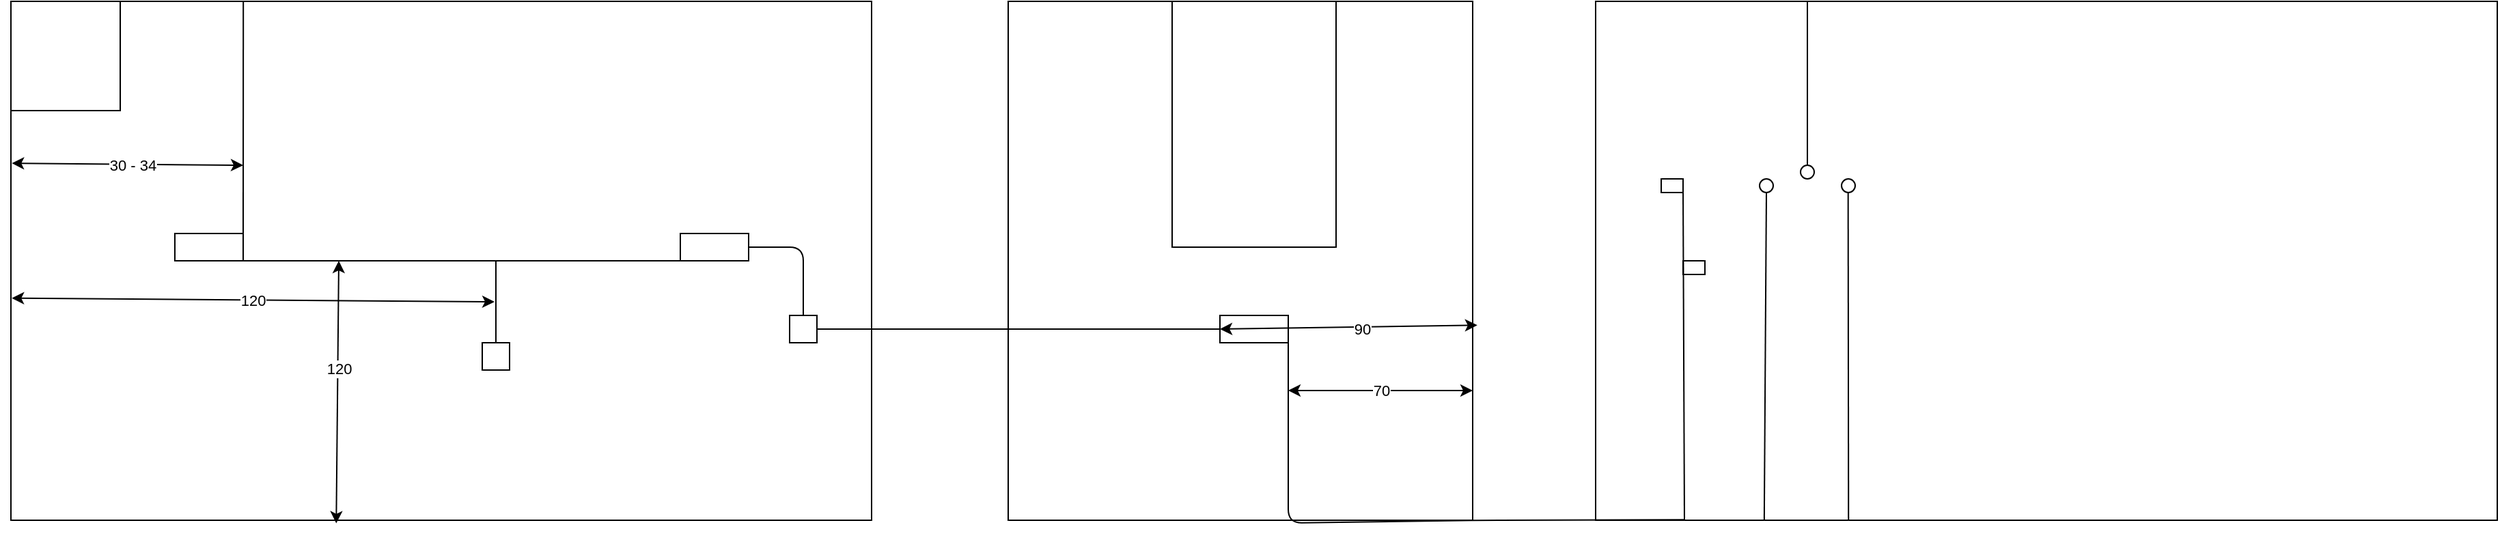 <mxfile version="13.7.9" type="device"><diagram id="cpy1HJVjU57iwefQFTep" name="Page-1"><mxGraphModel dx="2744" dy="1151" grid="1" gridSize="10" guides="1" tooltips="1" connect="1" arrows="1" fold="1" page="1" pageScale="1" pageWidth="850" pageHeight="1100" math="0" shadow="0"><root><mxCell id="0"/><mxCell id="1" parent="0"/><mxCell id="RDCBkQPPjjgeoBEM_LcL-23" value="" style="rounded=0;whiteSpace=wrap;html=1;" vertex="1" parent="1"><mxGeometry x="830" y="230" width="660" height="380" as="geometry"/></mxCell><mxCell id="RDCBkQPPjjgeoBEM_LcL-20" value="" style="rounded=0;whiteSpace=wrap;html=1;" vertex="1" parent="1"><mxGeometry x="400" y="230" width="340" height="380" as="geometry"/></mxCell><mxCell id="RDCBkQPPjjgeoBEM_LcL-2" value="" style="rounded=0;whiteSpace=wrap;html=1;" vertex="1" parent="1"><mxGeometry x="-330" y="230" width="630" height="380" as="geometry"/></mxCell><mxCell id="RDCBkQPPjjgeoBEM_LcL-5" value="" style="whiteSpace=wrap;html=1;aspect=fixed;" vertex="1" parent="1"><mxGeometry x="-330" y="230" width="80" height="80" as="geometry"/></mxCell><mxCell id="RDCBkQPPjjgeoBEM_LcL-6" value="" style="rounded=0;whiteSpace=wrap;html=1;" vertex="1" parent="1"><mxGeometry x="-210" y="400" width="50" height="20" as="geometry"/></mxCell><mxCell id="RDCBkQPPjjgeoBEM_LcL-7" value="" style="endArrow=none;html=1;entryX=1;entryY=0;entryDx=0;entryDy=0;exitX=0.27;exitY=0;exitDx=0;exitDy=0;exitPerimeter=0;" edge="1" parent="1" source="RDCBkQPPjjgeoBEM_LcL-2" target="RDCBkQPPjjgeoBEM_LcL-6"><mxGeometry width="50" height="50" relative="1" as="geometry"><mxPoint x="-50" y="450" as="sourcePoint"/><mxPoint y="400" as="targetPoint"/></mxGeometry></mxCell><mxCell id="RDCBkQPPjjgeoBEM_LcL-9" value="" style="endArrow=none;html=1;exitX=1;exitY=1;exitDx=0;exitDy=0;entryX=0;entryY=1;entryDx=0;entryDy=0;" edge="1" parent="1" source="RDCBkQPPjjgeoBEM_LcL-6" target="RDCBkQPPjjgeoBEM_LcL-10"><mxGeometry width="50" height="50" relative="1" as="geometry"><mxPoint x="-100" y="450" as="sourcePoint"/><mxPoint x="-50" y="400" as="targetPoint"/></mxGeometry></mxCell><mxCell id="RDCBkQPPjjgeoBEM_LcL-10" value="" style="rounded=0;whiteSpace=wrap;html=1;" vertex="1" parent="1"><mxGeometry x="160" y="400" width="50" height="20" as="geometry"/></mxCell><mxCell id="RDCBkQPPjjgeoBEM_LcL-11" value="" style="rounded=0;whiteSpace=wrap;html=1;" vertex="1" parent="1"><mxGeometry x="15" y="480" width="20" height="20" as="geometry"/></mxCell><mxCell id="RDCBkQPPjjgeoBEM_LcL-13" value="" style="endArrow=none;html=1;exitX=0.5;exitY=0;exitDx=0;exitDy=0;" edge="1" parent="1" source="RDCBkQPPjjgeoBEM_LcL-11"><mxGeometry width="50" height="50" relative="1" as="geometry"><mxPoint x="70" y="490" as="sourcePoint"/><mxPoint x="25" y="420" as="targetPoint"/></mxGeometry></mxCell><mxCell id="RDCBkQPPjjgeoBEM_LcL-14" value="" style="endArrow=none;html=1;exitX=1;exitY=0.5;exitDx=0;exitDy=0;entryX=0.5;entryY=0;entryDx=0;entryDy=0;" edge="1" parent="1" source="RDCBkQPPjjgeoBEM_LcL-10" target="RDCBkQPPjjgeoBEM_LcL-15"><mxGeometry width="50" height="50" relative="1" as="geometry"><mxPoint x="220" y="460" as="sourcePoint"/><mxPoint x="270" y="410" as="targetPoint"/><Array as="points"><mxPoint x="250" y="410"/></Array></mxGeometry></mxCell><mxCell id="RDCBkQPPjjgeoBEM_LcL-15" value="" style="rounded=0;whiteSpace=wrap;html=1;" vertex="1" parent="1"><mxGeometry x="240" y="460" width="20" height="20" as="geometry"/></mxCell><mxCell id="RDCBkQPPjjgeoBEM_LcL-17" value="" style="endArrow=none;html=1;exitX=1;exitY=0.5;exitDx=0;exitDy=0;entryX=0;entryY=0.5;entryDx=0;entryDy=0;" edge="1" parent="1" source="RDCBkQPPjjgeoBEM_LcL-15" target="RDCBkQPPjjgeoBEM_LcL-22"><mxGeometry width="50" height="50" relative="1" as="geometry"><mxPoint x="210" y="560" as="sourcePoint"/><mxPoint x="260" y="510" as="targetPoint"/></mxGeometry></mxCell><mxCell id="RDCBkQPPjjgeoBEM_LcL-18" value="" style="endArrow=classic;startArrow=classic;html=1;exitX=0.001;exitY=0.312;exitDx=0;exitDy=0;exitPerimeter=0;" edge="1" parent="1" source="RDCBkQPPjjgeoBEM_LcL-2"><mxGeometry width="50" height="50" relative="1" as="geometry"><mxPoint x="-270" y="390" as="sourcePoint"/><mxPoint x="-160" y="350" as="targetPoint"/></mxGeometry></mxCell><mxCell id="RDCBkQPPjjgeoBEM_LcL-19" value="30 - 34" style="edgeLabel;html=1;align=center;verticalAlign=middle;resizable=0;points=[];" vertex="1" connectable="0" parent="RDCBkQPPjjgeoBEM_LcL-18"><mxGeometry x="0.043" relative="1" as="geometry"><mxPoint as="offset"/></mxGeometry></mxCell><mxCell id="RDCBkQPPjjgeoBEM_LcL-21" value="" style="rounded=0;whiteSpace=wrap;html=1;" vertex="1" parent="1"><mxGeometry x="520" y="230" width="120" height="180" as="geometry"/></mxCell><mxCell id="RDCBkQPPjjgeoBEM_LcL-22" value="" style="rounded=0;whiteSpace=wrap;html=1;" vertex="1" parent="1"><mxGeometry x="555" y="460" width="50" height="20" as="geometry"/></mxCell><mxCell id="RDCBkQPPjjgeoBEM_LcL-24" value="" style="rounded=0;whiteSpace=wrap;html=1;" vertex="1" parent="1"><mxGeometry x="894" y="420" width="16" height="10" as="geometry"/></mxCell><mxCell id="RDCBkQPPjjgeoBEM_LcL-25" value="" style="ellipse;whiteSpace=wrap;html=1;aspect=fixed;" vertex="1" parent="1"><mxGeometry x="950" y="360" width="10" height="10" as="geometry"/></mxCell><mxCell id="RDCBkQPPjjgeoBEM_LcL-27" value="" style="ellipse;whiteSpace=wrap;html=1;aspect=fixed;" vertex="1" parent="1"><mxGeometry x="1010" y="360" width="10" height="10" as="geometry"/></mxCell><mxCell id="RDCBkQPPjjgeoBEM_LcL-28" value="" style="endArrow=none;html=1;entryX=1;entryY=0.75;entryDx=0;entryDy=0;" edge="1" parent="1" target="RDCBkQPPjjgeoBEM_LcL-43"><mxGeometry width="50" height="50" relative="1" as="geometry"><mxPoint x="895" y="610" as="sourcePoint"/><mxPoint x="940" y="510" as="targetPoint"/></mxGeometry></mxCell><mxCell id="RDCBkQPPjjgeoBEM_LcL-29" value="" style="endArrow=none;html=1;entryX=1;entryY=1;entryDx=0;entryDy=0;exitX=0.098;exitY=0.999;exitDx=0;exitDy=0;exitPerimeter=0;" edge="1" parent="1" source="RDCBkQPPjjgeoBEM_LcL-23" target="RDCBkQPPjjgeoBEM_LcL-22"><mxGeometry width="50" height="50" relative="1" as="geometry"><mxPoint x="895" y="612" as="sourcePoint"/><mxPoint x="710" y="510" as="targetPoint"/><Array as="points"><mxPoint x="750" y="610"/><mxPoint x="605" y="612"/></Array></mxGeometry></mxCell><mxCell id="RDCBkQPPjjgeoBEM_LcL-30" value="" style="endArrow=none;html=1;" edge="1" parent="1" target="RDCBkQPPjjgeoBEM_LcL-23"><mxGeometry width="50" height="50" relative="1" as="geometry"><mxPoint x="890" y="610" as="sourcePoint"/><mxPoint x="940" y="560" as="targetPoint"/></mxGeometry></mxCell><mxCell id="RDCBkQPPjjgeoBEM_LcL-31" value="" style="endArrow=none;html=1;entryX=0.5;entryY=1;entryDx=0;entryDy=0;exitX=0.187;exitY=1;exitDx=0;exitDy=0;exitPerimeter=0;" edge="1" parent="1" source="RDCBkQPPjjgeoBEM_LcL-23" target="RDCBkQPPjjgeoBEM_LcL-25"><mxGeometry width="50" height="50" relative="1" as="geometry"><mxPoint x="960" y="510" as="sourcePoint"/><mxPoint x="1010" y="460" as="targetPoint"/></mxGeometry></mxCell><mxCell id="RDCBkQPPjjgeoBEM_LcL-32" value="" style="endArrow=none;html=1;entryX=0.5;entryY=1;entryDx=0;entryDy=0;exitX=0.187;exitY=1;exitDx=0;exitDy=0;exitPerimeter=0;" edge="1" parent="1"><mxGeometry width="50" height="50" relative="1" as="geometry"><mxPoint x="1015.12" y="610" as="sourcePoint"/><mxPoint x="1014.83" y="370" as="targetPoint"/></mxGeometry></mxCell><mxCell id="RDCBkQPPjjgeoBEM_LcL-33" value="" style="endArrow=none;html=1;entryX=0.5;entryY=1;entryDx=0;entryDy=0;" edge="1" parent="1"><mxGeometry width="50" height="50" relative="1" as="geometry"><mxPoint x="985" y="350" as="sourcePoint"/><mxPoint x="985" y="230" as="targetPoint"/></mxGeometry></mxCell><mxCell id="RDCBkQPPjjgeoBEM_LcL-34" value="" style="ellipse;whiteSpace=wrap;html=1;aspect=fixed;" vertex="1" parent="1"><mxGeometry x="980" y="350" width="10" height="10" as="geometry"/></mxCell><mxCell id="RDCBkQPPjjgeoBEM_LcL-35" value="" style="endArrow=classic;startArrow=classic;html=1;exitX=0.378;exitY=1.006;exitDx=0;exitDy=0;exitPerimeter=0;" edge="1" parent="1" source="RDCBkQPPjjgeoBEM_LcL-2"><mxGeometry width="50" height="50" relative="1" as="geometry"><mxPoint x="-120" y="500" as="sourcePoint"/><mxPoint x="-90" y="420" as="targetPoint"/></mxGeometry></mxCell><mxCell id="RDCBkQPPjjgeoBEM_LcL-36" value="120" style="edgeLabel;html=1;align=center;verticalAlign=middle;resizable=0;points=[];" vertex="1" connectable="0" parent="RDCBkQPPjjgeoBEM_LcL-35"><mxGeometry x="0.18" y="-1" relative="1" as="geometry"><mxPoint as="offset"/></mxGeometry></mxCell><mxCell id="RDCBkQPPjjgeoBEM_LcL-39" value="120" style="endArrow=classic;startArrow=classic;html=1;exitX=0.001;exitY=0.572;exitDx=0;exitDy=0;exitPerimeter=0;" edge="1" parent="1" source="RDCBkQPPjjgeoBEM_LcL-2"><mxGeometry width="50" height="50" relative="1" as="geometry"><mxPoint x="-236" y="500" as="sourcePoint"/><mxPoint x="24" y="450" as="targetPoint"/></mxGeometry></mxCell><mxCell id="RDCBkQPPjjgeoBEM_LcL-40" value="70" style="endArrow=classic;startArrow=classic;html=1;entryX=1;entryY=0.75;entryDx=0;entryDy=0;" edge="1" parent="1" target="RDCBkQPPjjgeoBEM_LcL-20"><mxGeometry width="50" height="50" relative="1" as="geometry"><mxPoint x="605" y="515" as="sourcePoint"/><mxPoint x="735" y="518" as="targetPoint"/></mxGeometry></mxCell><mxCell id="RDCBkQPPjjgeoBEM_LcL-41" value="" style="endArrow=classic;startArrow=classic;html=1;exitX=0;exitY=0.5;exitDx=0;exitDy=0;entryX=1.01;entryY=0.624;entryDx=0;entryDy=0;entryPerimeter=0;" edge="1" parent="1" source="RDCBkQPPjjgeoBEM_LcL-22" target="RDCBkQPPjjgeoBEM_LcL-20"><mxGeometry width="50" height="50" relative="1" as="geometry"><mxPoint x="580" y="490" as="sourcePoint"/><mxPoint x="630" y="440" as="targetPoint"/></mxGeometry></mxCell><mxCell id="RDCBkQPPjjgeoBEM_LcL-42" value="90" style="edgeLabel;html=1;align=center;verticalAlign=middle;resizable=0;points=[];" vertex="1" connectable="0" parent="RDCBkQPPjjgeoBEM_LcL-41"><mxGeometry x="0.097" y="-1" relative="1" as="geometry"><mxPoint as="offset"/></mxGeometry></mxCell><mxCell id="RDCBkQPPjjgeoBEM_LcL-43" value="" style="rounded=0;whiteSpace=wrap;html=1;" vertex="1" parent="1"><mxGeometry x="878" y="360" width="16" height="10" as="geometry"/></mxCell></root></mxGraphModel></diagram></mxfile>